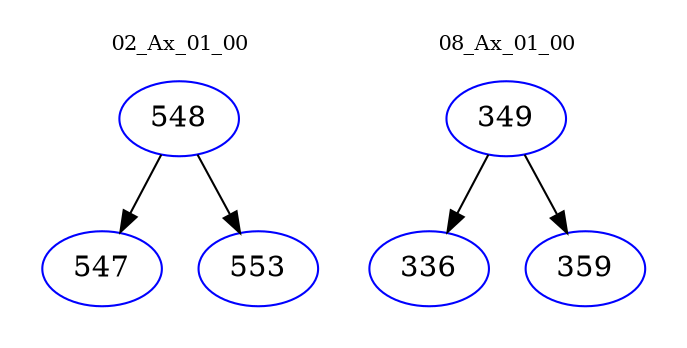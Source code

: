 digraph{
subgraph cluster_0 {
color = white
label = "02_Ax_01_00";
fontsize=10;
T0_548 [label="548", color="blue"]
T0_548 -> T0_547 [color="black"]
T0_547 [label="547", color="blue"]
T0_548 -> T0_553 [color="black"]
T0_553 [label="553", color="blue"]
}
subgraph cluster_1 {
color = white
label = "08_Ax_01_00";
fontsize=10;
T1_349 [label="349", color="blue"]
T1_349 -> T1_336 [color="black"]
T1_336 [label="336", color="blue"]
T1_349 -> T1_359 [color="black"]
T1_359 [label="359", color="blue"]
}
}
